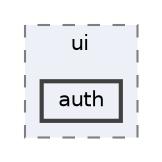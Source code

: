 digraph "packages/cli/src/ui/auth"
{
 // LATEX_PDF_SIZE
  bgcolor="transparent";
  edge [fontname=Helvetica,fontsize=10,labelfontname=Helvetica,labelfontsize=10];
  node [fontname=Helvetica,fontsize=10,shape=box,height=0.2,width=0.4];
  compound=true
  subgraph clusterdir_7723c709317483559797a5535cb9370f {
    graph [ bgcolor="#edf0f7", pencolor="grey50", label="ui", fontname=Helvetica,fontsize=10 style="filled,dashed", URL="dir_7723c709317483559797a5535cb9370f.html",tooltip=""]
  dir_dae3d701c09735a62f0d7405a7d8b682 [label="auth", fillcolor="#edf0f7", color="grey25", style="filled,bold", URL="dir_dae3d701c09735a62f0d7405a7d8b682.html",tooltip=""];
  }
}
